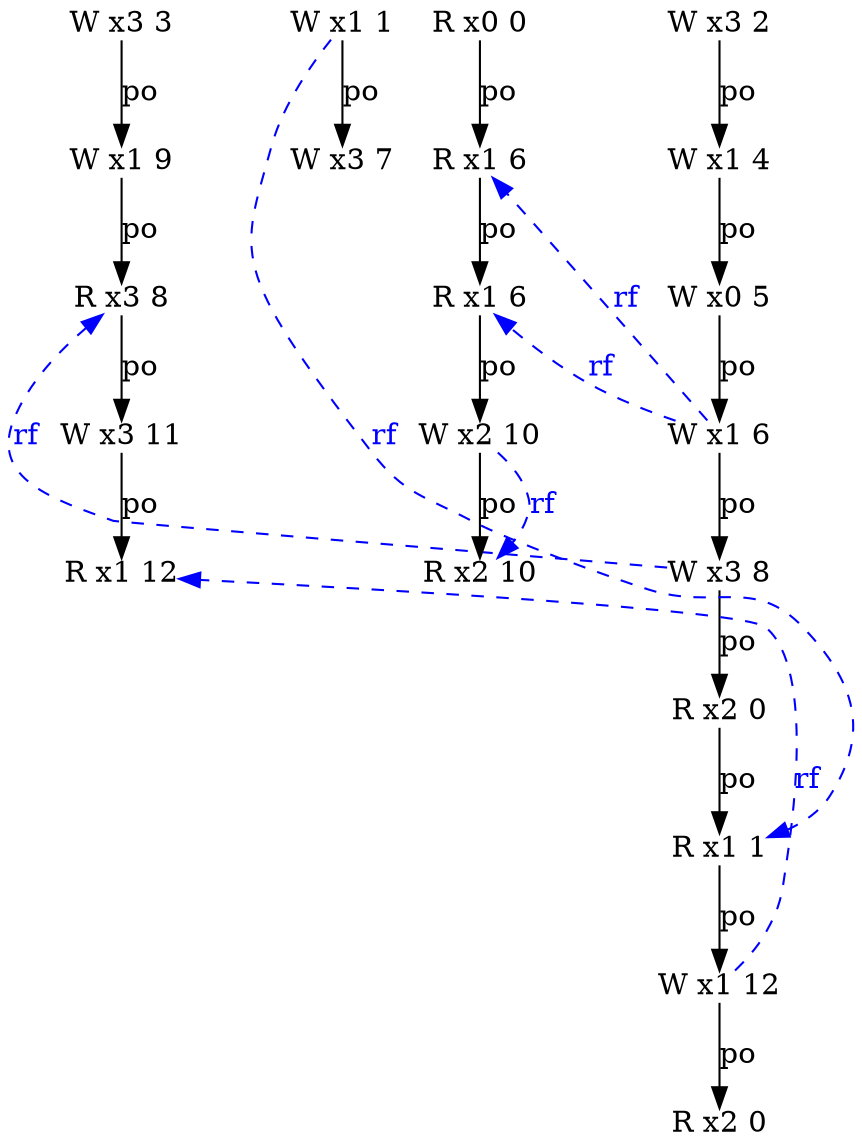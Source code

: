 digraph g {
  n2_4 [type=W,loc=3,th=2,idx=4,label="W x3 8",pos="2,-4!",shape=plain];
  n2_5 [type=R,loc=2,th=2,idx=5,label="R x2 0",pos="2,-5!",shape=plain];
  n2_7 [type=W,loc=1,th=2,idx=7,label="W x1 12",pos="2,-7!",shape=plain];
  n0_2 [type=R,loc=1,th=0,idx=2,label="R x1 6",pos="0,-2!",shape=plain];
  n3_4 [type=R,loc=1,th=3,idx=4,label="R x1 12",pos="3,-4!",shape=plain];
  n2_0 [type=W,loc=3,th=2,idx=0,label="W x3 2",pos="2,0!",shape=plain];
  n3_2 [type=R,loc=3,th=3,idx=2,label="R x3 8",pos="3,-2!",shape=plain];
  n2_6 [type=R,loc=1,th=2,idx=6,label="R x1 1",pos="2,-6!",shape=plain];
  n1_0 [type=W,loc=1,th=1,idx=0,label="W x1 1",pos="1,0!",shape=plain];
  n0_1 [type=R,loc=1,th=0,idx=1,label="R x1 6",pos="0,-1!",shape=plain];
  n3_1 [type=W,loc=1,th=3,idx=1,label="W x1 9",pos="3,-1!",shape=plain];
  n2_3 [type=W,loc=1,th=2,idx=3,label="W x1 6",pos="2,-3!",shape=plain];
  n0_3 [type=W,loc=2,th=0,idx=3,label="W x2 10",pos="0,-3!",shape=plain];
  n2_8 [type=R,loc=2,th=2,idx=8,label="R x2 0",pos="2,-8!",shape=plain];
  n0_0 [type=R,loc=0,th=0,idx=0,label="R x0 0",pos="0,0!",shape=plain];
  n2_2 [type=W,loc=0,th=2,idx=2,label="W x0 5",pos="2,-2!",shape=plain];
  n3_3 [type=W,loc=3,th=3,idx=3,label="W x3 11",pos="3,-3!",shape=plain];
  n3_0 [type=W,loc=3,th=3,idx=0,label="W x3 3",pos="3,0!",shape=plain];
  n0_4 [type=R,loc=2,th=0,idx=4,label="R x2 10",pos="0,-4!",shape=plain];
  n1_1 [type=W,loc=3,th=1,idx=1,label="W x3 7",pos="1,-1!",shape=plain];
  n2_1 [type=W,loc=1,th=2,idx=1,label="W x1 4",pos="2,-1!",shape=plain];
  n0_1 -> n0_2 [label="po"];
  n2_1 -> n2_2 [label="po"];
  n0_2 -> n0_3 [label="po"];
  n0_3 -> n0_4 [label="po"];
  n2_3 -> n2_4 [label="po"];
  n3_0 -> n3_1 [label="po"];
  n2_6 -> n2_7 [label="po"];
  n0_0 -> n0_1 [label="po"];
  n3_3 -> n3_4 [label="po"];
  n2_7 -> n2_8 [label="po"];
  n3_1 -> n3_2 [label="po"];
  n3_2 -> n3_3 [label="po"];
  n2_5 -> n2_6 [label="po"];
  n2_0 -> n2_1 [label="po"];
  n2_2 -> n2_3 [label="po"];
  n2_4 -> n2_5 [label="po"];
  n1_0 -> n1_1 [label="po"];
  n2_4 -> n3_2 [from_th=2,to_th=3,from_idx=4,to_idx=2,constraint=false,style=dashed,label="rf",fontcolor=blue,color=blue];
  n2_7 -> n3_4 [from_th=2,to_th=3,from_idx=7,to_idx=4,constraint=false,style=dashed,label="rf",fontcolor=blue,color=blue];
  n2_3 -> n0_2 [from_th=2,to_th=0,from_idx=3,to_idx=2,constraint=false,style=dashed,label="rf",fontcolor=blue,color=blue];
  n1_0 -> n2_6 [from_th=1,to_th=2,from_idx=0,to_idx=6,constraint=false,style=dashed,label="rf",fontcolor=blue,color=blue];
  n2_3 -> n0_1 [from_th=2,to_th=0,from_idx=3,to_idx=1,constraint=false,style=dashed,label="rf",fontcolor=blue,color=blue];
  n0_3 -> n0_4 [from_th=0,to_th=0,from_idx=3,to_idx=4,constraint=false,style=dashed,label="rf",fontcolor=blue,color=blue];
}
